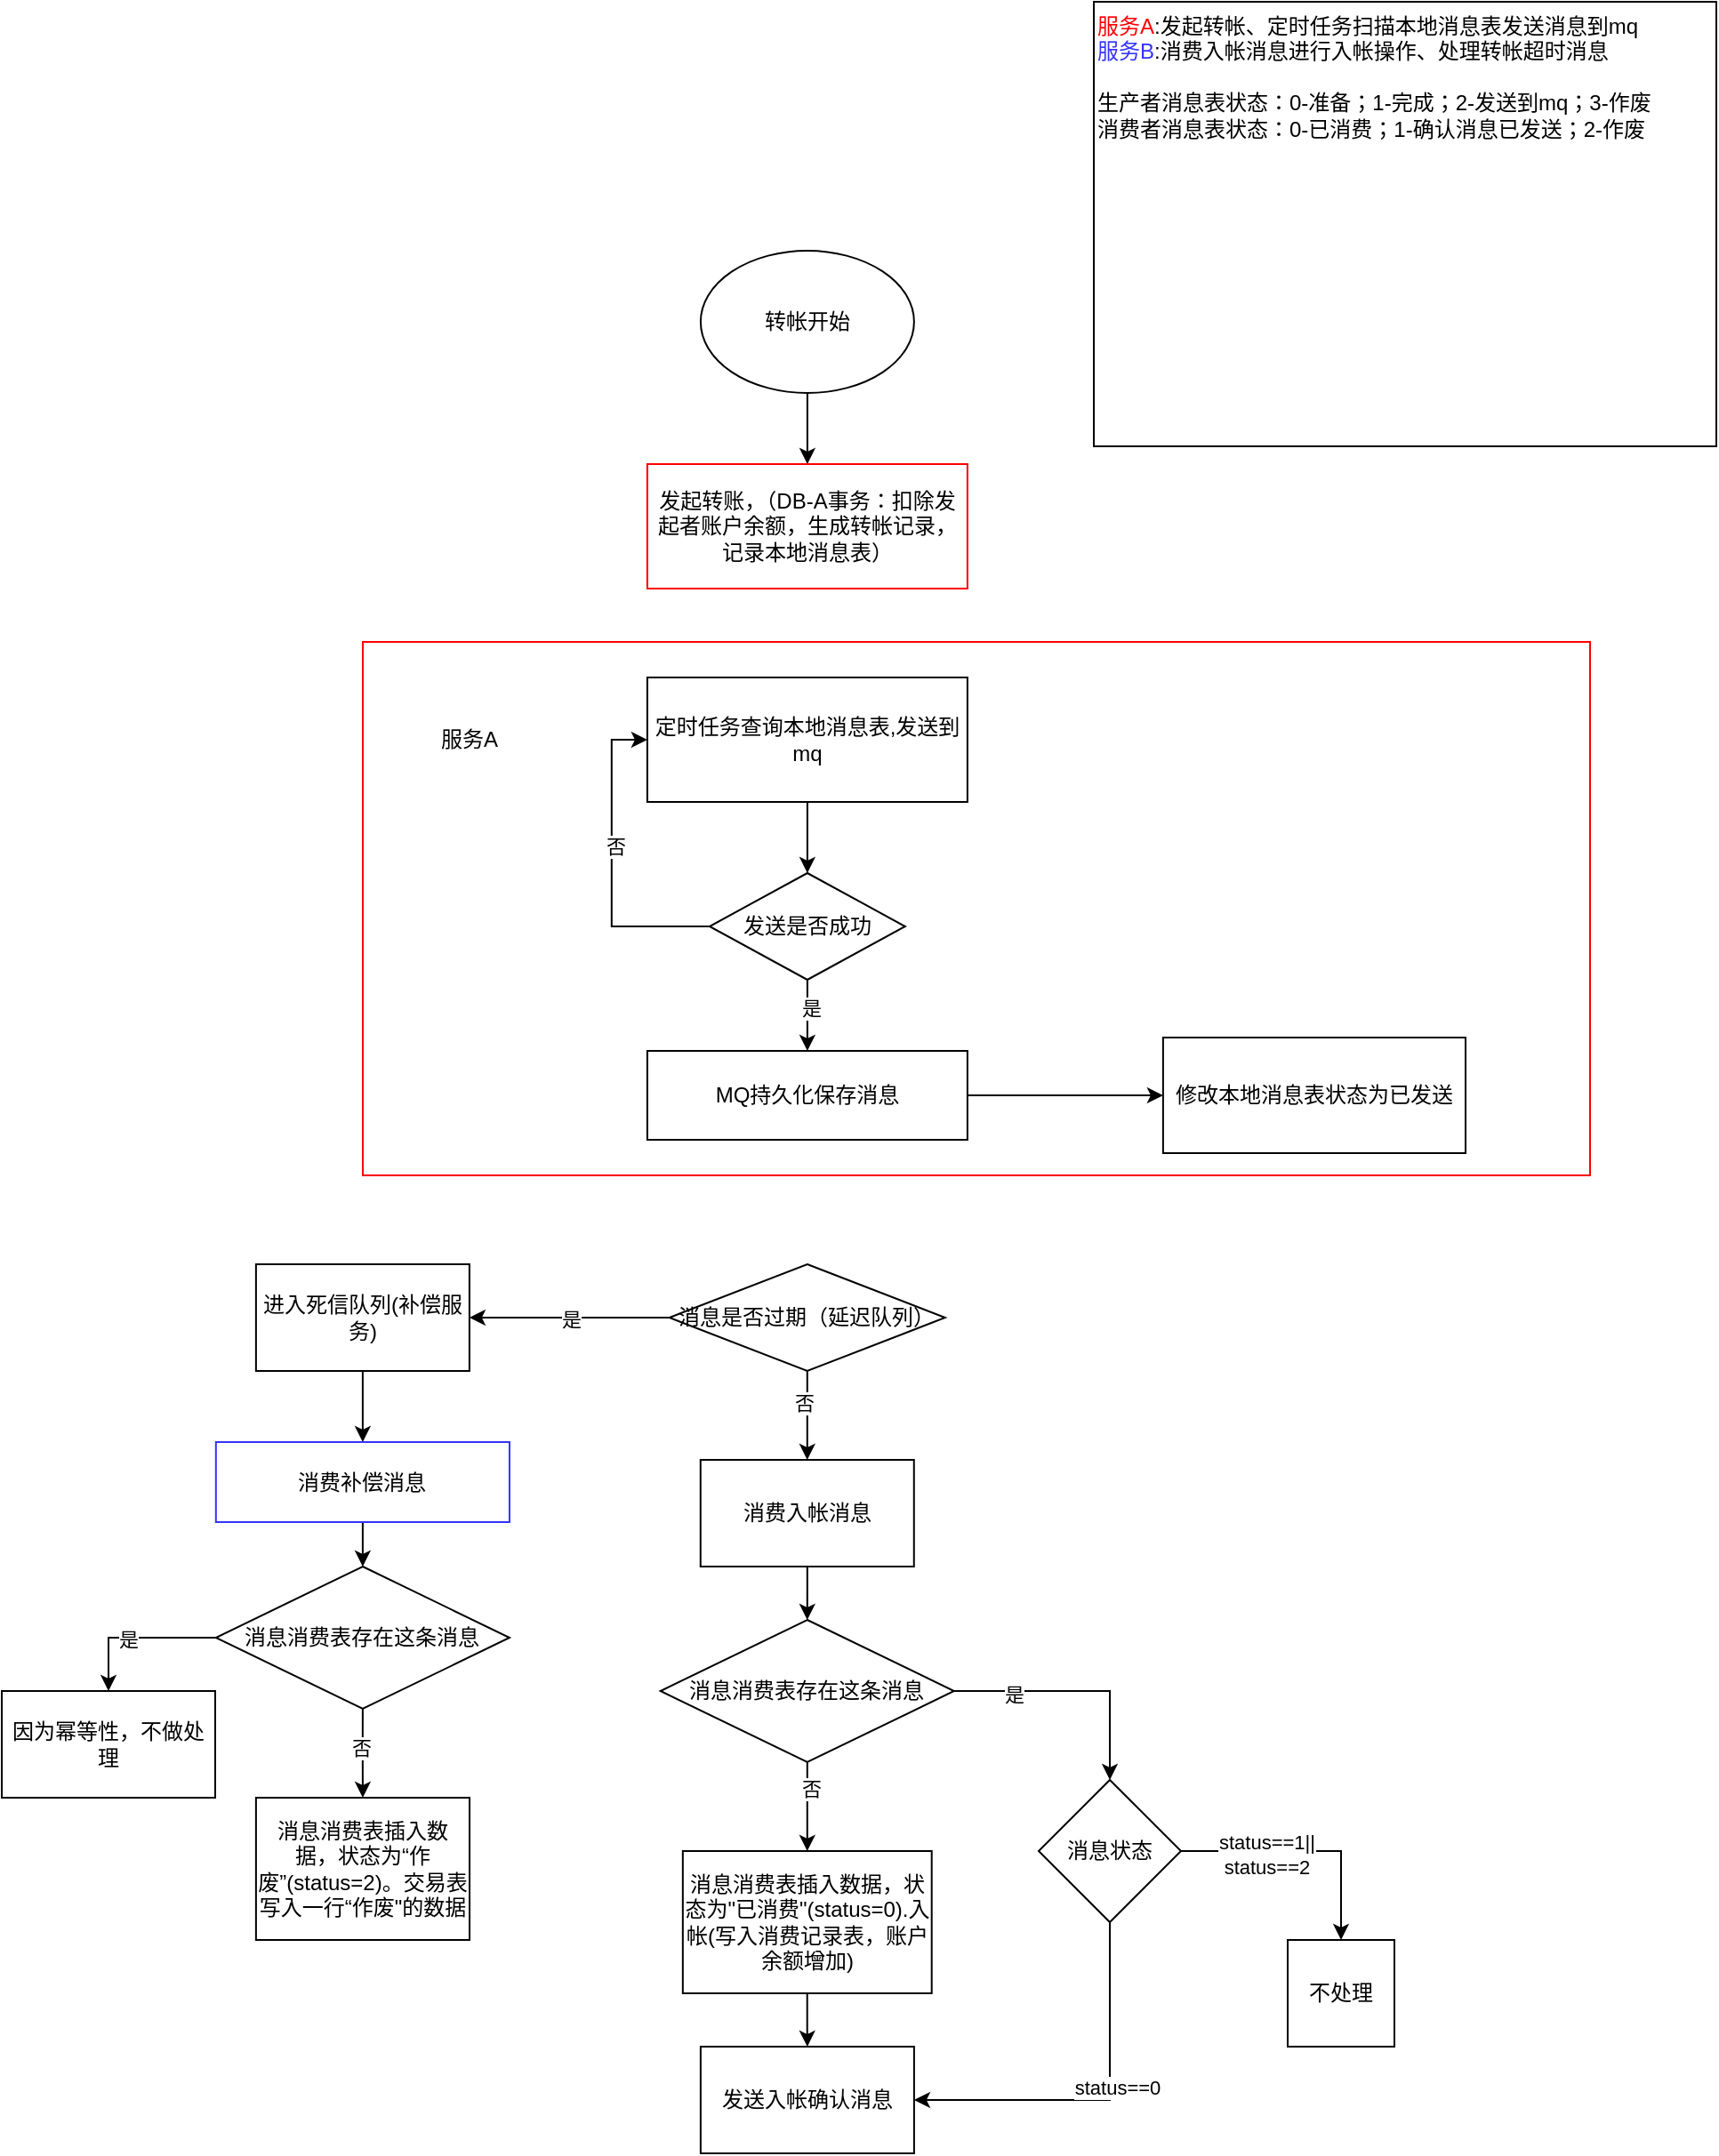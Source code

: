 <mxfile version="28.1.1">
  <diagram name="第 1 页" id="GjO0GAbTQwqVim4LTeIz">
    <mxGraphModel dx="1416" dy="761" grid="1" gridSize="10" guides="1" tooltips="1" connect="1" arrows="1" fold="1" page="1" pageScale="1" pageWidth="3300" pageHeight="4681" math="0" shadow="0">
      <root>
        <mxCell id="0" />
        <mxCell id="1" parent="0" />
        <mxCell id="h-HuT5WNk-6U26YwNr8J-1" value="" style="rounded=0;whiteSpace=wrap;html=1;verticalAlign=middle;strokeColor=#FF0000;" vertex="1" parent="1">
          <mxGeometry x="250" y="380" width="690" height="300" as="geometry" />
        </mxCell>
        <mxCell id="SmhbG2yGJK3qt77CbI1s-3" style="edgeStyle=orthogonalEdgeStyle;rounded=0;orthogonalLoop=1;jettySize=auto;html=1;entryX=0.5;entryY=0;entryDx=0;entryDy=0;" parent="1" source="SmhbG2yGJK3qt77CbI1s-1" target="SmhbG2yGJK3qt77CbI1s-2" edge="1">
          <mxGeometry relative="1" as="geometry" />
        </mxCell>
        <mxCell id="SmhbG2yGJK3qt77CbI1s-1" value="转帐开始" style="ellipse;whiteSpace=wrap;html=1;" parent="1" vertex="1">
          <mxGeometry x="439.94" y="160" width="120" height="80" as="geometry" />
        </mxCell>
        <mxCell id="SmhbG2yGJK3qt77CbI1s-2" value="发起转账，（DB-A事务：扣除发起者账户余额，生成转帐记录，记录本地消息表）" style="rounded=0;whiteSpace=wrap;html=1;strokeColor=#FF0000;" parent="1" vertex="1">
          <mxGeometry x="409.94" y="280" width="180" height="70" as="geometry" />
        </mxCell>
        <mxCell id="uqdjYC-jQz3gS75na-5R-4" style="edgeStyle=orthogonalEdgeStyle;rounded=0;orthogonalLoop=1;jettySize=auto;html=1;" parent="1" source="SmhbG2yGJK3qt77CbI1s-4" target="uqdjYC-jQz3gS75na-5R-3" edge="1">
          <mxGeometry relative="1" as="geometry" />
        </mxCell>
        <mxCell id="SmhbG2yGJK3qt77CbI1s-4" value="定时任务查询本地消息表,发送到mq" style="rounded=0;whiteSpace=wrap;html=1;" parent="1" vertex="1">
          <mxGeometry x="409.94" y="400" width="180" height="70" as="geometry" />
        </mxCell>
        <mxCell id="uqdjYC-jQz3gS75na-5R-5" style="edgeStyle=orthogonalEdgeStyle;rounded=0;orthogonalLoop=1;jettySize=auto;html=1;exitX=0;exitY=0.5;exitDx=0;exitDy=0;entryX=0;entryY=0.5;entryDx=0;entryDy=0;" parent="1" source="uqdjYC-jQz3gS75na-5R-3" target="SmhbG2yGJK3qt77CbI1s-4" edge="1">
          <mxGeometry relative="1" as="geometry" />
        </mxCell>
        <mxCell id="uqdjYC-jQz3gS75na-5R-6" value="否" style="edgeLabel;html=1;align=center;verticalAlign=middle;resizable=0;points=[];" parent="uqdjYC-jQz3gS75na-5R-5" vertex="1" connectable="0">
          <mxGeometry x="0.112" y="-2" relative="1" as="geometry">
            <mxPoint as="offset" />
          </mxGeometry>
        </mxCell>
        <mxCell id="uqdjYC-jQz3gS75na-5R-9" style="edgeStyle=orthogonalEdgeStyle;rounded=0;orthogonalLoop=1;jettySize=auto;html=1;exitX=0.5;exitY=1;exitDx=0;exitDy=0;entryX=0.5;entryY=0;entryDx=0;entryDy=0;" parent="1" source="uqdjYC-jQz3gS75na-5R-3" target="uqdjYC-jQz3gS75na-5R-8" edge="1">
          <mxGeometry relative="1" as="geometry" />
        </mxCell>
        <mxCell id="uqdjYC-jQz3gS75na-5R-10" value="是" style="edgeLabel;html=1;align=center;verticalAlign=middle;resizable=0;points=[];" parent="uqdjYC-jQz3gS75na-5R-9" vertex="1" connectable="0">
          <mxGeometry x="-0.221" y="2" relative="1" as="geometry">
            <mxPoint as="offset" />
          </mxGeometry>
        </mxCell>
        <mxCell id="uqdjYC-jQz3gS75na-5R-3" value="发送是否成功" style="rhombus;whiteSpace=wrap;html=1;" parent="1" vertex="1">
          <mxGeometry x="444.94" y="510" width="110" height="60" as="geometry" />
        </mxCell>
        <mxCell id="BID7E0cVBiKPs0qjH9wv-3" value="" style="edgeStyle=orthogonalEdgeStyle;rounded=0;orthogonalLoop=1;jettySize=auto;html=1;" parent="1" source="uqdjYC-jQz3gS75na-5R-8" target="BID7E0cVBiKPs0qjH9wv-2" edge="1">
          <mxGeometry relative="1" as="geometry" />
        </mxCell>
        <mxCell id="uqdjYC-jQz3gS75na-5R-8" value="MQ持久化保存消息" style="rounded=0;whiteSpace=wrap;html=1;" parent="1" vertex="1">
          <mxGeometry x="409.94" y="610" width="180" height="50" as="geometry" />
        </mxCell>
        <mxCell id="uqdjYC-jQz3gS75na-5R-14" style="edgeStyle=orthogonalEdgeStyle;rounded=0;orthogonalLoop=1;jettySize=auto;html=1;exitX=0;exitY=0.5;exitDx=0;exitDy=0;" parent="1" source="uqdjYC-jQz3gS75na-5R-12" target="uqdjYC-jQz3gS75na-5R-13" edge="1">
          <mxGeometry relative="1" as="geometry" />
        </mxCell>
        <mxCell id="uqdjYC-jQz3gS75na-5R-19" value="是" style="edgeLabel;html=1;align=center;verticalAlign=middle;resizable=0;points=[];" parent="uqdjYC-jQz3gS75na-5R-14" vertex="1" connectable="0">
          <mxGeometry x="-0.016" y="1" relative="1" as="geometry">
            <mxPoint as="offset" />
          </mxGeometry>
        </mxCell>
        <mxCell id="uqdjYC-jQz3gS75na-5R-22" style="edgeStyle=orthogonalEdgeStyle;rounded=0;orthogonalLoop=1;jettySize=auto;html=1;exitX=0.5;exitY=1;exitDx=0;exitDy=0;entryX=0.5;entryY=0;entryDx=0;entryDy=0;" parent="1" source="uqdjYC-jQz3gS75na-5R-12" target="h-HuT5WNk-6U26YwNr8J-11" edge="1">
          <mxGeometry relative="1" as="geometry">
            <mxPoint x="499.88" y="840" as="targetPoint" />
          </mxGeometry>
        </mxCell>
        <mxCell id="uqdjYC-jQz3gS75na-5R-23" value="否" style="edgeLabel;html=1;align=center;verticalAlign=middle;resizable=0;points=[];" parent="uqdjYC-jQz3gS75na-5R-22" vertex="1" connectable="0">
          <mxGeometry x="-0.282" y="-2" relative="1" as="geometry">
            <mxPoint as="offset" />
          </mxGeometry>
        </mxCell>
        <mxCell id="uqdjYC-jQz3gS75na-5R-12" value="消息是否过期（延迟队列）" style="rhombus;whiteSpace=wrap;html=1;" parent="1" vertex="1">
          <mxGeometry x="422.38" y="730" width="155" height="60" as="geometry" />
        </mxCell>
        <mxCell id="uqdjYC-jQz3gS75na-5R-27" style="edgeStyle=orthogonalEdgeStyle;rounded=0;orthogonalLoop=1;jettySize=auto;html=1;entryX=0.5;entryY=0;entryDx=0;entryDy=0;" parent="1" source="uqdjYC-jQz3gS75na-5R-13" target="uqdjYC-jQz3gS75na-5R-26" edge="1">
          <mxGeometry relative="1" as="geometry" />
        </mxCell>
        <mxCell id="uqdjYC-jQz3gS75na-5R-13" value="进入死信队列(补偿服务)" style="rounded=0;whiteSpace=wrap;html=1;" parent="1" vertex="1">
          <mxGeometry x="189.94" y="730" width="120" height="60" as="geometry" />
        </mxCell>
        <mxCell id="h-HuT5WNk-6U26YwNr8J-4" style="edgeStyle=orthogonalEdgeStyle;rounded=0;orthogonalLoop=1;jettySize=auto;html=1;exitX=0.5;exitY=1;exitDx=0;exitDy=0;entryX=0.5;entryY=0;entryDx=0;entryDy=0;" edge="1" parent="1" source="uqdjYC-jQz3gS75na-5R-26" target="h-HuT5WNk-6U26YwNr8J-3">
          <mxGeometry relative="1" as="geometry" />
        </mxCell>
        <mxCell id="uqdjYC-jQz3gS75na-5R-26" value="消费补偿消息" style="rounded=0;whiteSpace=wrap;html=1;strokeColor=#3333FF;" parent="1" vertex="1">
          <mxGeometry x="167.41" y="830" width="165.06" height="45" as="geometry" />
        </mxCell>
        <mxCell id="BID7E0cVBiKPs0qjH9wv-2" value="修改本地消息表状态为已发送" style="whiteSpace=wrap;html=1;rounded=0;" parent="1" vertex="1">
          <mxGeometry x="699.94" y="602.5" width="170.06" height="65" as="geometry" />
        </mxCell>
        <mxCell id="BID7E0cVBiKPs0qjH9wv-5" value="&lt;div&gt;&lt;span style=&quot;color: rgb(255, 0, 0);&quot;&gt;服务A&lt;/span&gt;:发起转帐、定时任务扫描本地消息表发送消息到mq&lt;/div&gt;&lt;div&gt;&lt;span style=&quot;color: rgb(51, 51, 255);&quot;&gt;服务B&lt;/span&gt;:消费入帐消息进行入帐操作、处理转帐超时消息&lt;br&gt;&lt;/div&gt;&lt;div&gt;&lt;br&gt;&lt;/div&gt;&lt;div&gt;生产者消息表状态：0-准备；1-完成；2-发送到mq；3-作废&lt;/div&gt;&lt;div&gt;消费者消息表状态：0-已消费；1-确认消息已发送；2-作废&lt;br&gt;&lt;/div&gt;" style="rounded=0;whiteSpace=wrap;html=1;align=left;verticalAlign=top;" parent="1" vertex="1">
          <mxGeometry x="661" y="20" width="350" height="250" as="geometry" />
        </mxCell>
        <mxCell id="h-HuT5WNk-6U26YwNr8J-2" value="服务A" style="text;html=1;align=center;verticalAlign=middle;whiteSpace=wrap;rounded=0;" vertex="1" parent="1">
          <mxGeometry x="280" y="420" width="60" height="30" as="geometry" />
        </mxCell>
        <mxCell id="h-HuT5WNk-6U26YwNr8J-6" style="edgeStyle=orthogonalEdgeStyle;rounded=0;orthogonalLoop=1;jettySize=auto;html=1;exitX=0.5;exitY=1;exitDx=0;exitDy=0;entryX=0.5;entryY=0;entryDx=0;entryDy=0;" edge="1" parent="1" source="h-HuT5WNk-6U26YwNr8J-3" target="h-HuT5WNk-6U26YwNr8J-5">
          <mxGeometry relative="1" as="geometry" />
        </mxCell>
        <mxCell id="h-HuT5WNk-6U26YwNr8J-7" value="否" style="edgeLabel;html=1;align=center;verticalAlign=middle;resizable=0;points=[];" vertex="1" connectable="0" parent="h-HuT5WNk-6U26YwNr8J-6">
          <mxGeometry x="-0.12" y="-1" relative="1" as="geometry">
            <mxPoint as="offset" />
          </mxGeometry>
        </mxCell>
        <mxCell id="h-HuT5WNk-6U26YwNr8J-9" style="edgeStyle=orthogonalEdgeStyle;rounded=0;orthogonalLoop=1;jettySize=auto;html=1;exitX=0;exitY=0.5;exitDx=0;exitDy=0;entryX=0.5;entryY=0;entryDx=0;entryDy=0;" edge="1" parent="1" source="h-HuT5WNk-6U26YwNr8J-3" target="h-HuT5WNk-6U26YwNr8J-8">
          <mxGeometry relative="1" as="geometry" />
        </mxCell>
        <mxCell id="h-HuT5WNk-6U26YwNr8J-10" value="是" style="edgeLabel;html=1;align=center;verticalAlign=middle;resizable=0;points=[];" vertex="1" connectable="0" parent="h-HuT5WNk-6U26YwNr8J-9">
          <mxGeometry x="0.093" y="1" relative="1" as="geometry">
            <mxPoint as="offset" />
          </mxGeometry>
        </mxCell>
        <mxCell id="h-HuT5WNk-6U26YwNr8J-3" value="消息消费表存在这条消息" style="rhombus;whiteSpace=wrap;html=1;" vertex="1" parent="1">
          <mxGeometry x="167.41" y="900" width="165.06" height="80" as="geometry" />
        </mxCell>
        <mxCell id="h-HuT5WNk-6U26YwNr8J-5" value="消息消费表插入数据，状态为“作废”(status=2)。交易表写入一行“作废&quot;的数据" style="rounded=0;whiteSpace=wrap;html=1;" vertex="1" parent="1">
          <mxGeometry x="189.94" y="1030" width="120.06" height="80" as="geometry" />
        </mxCell>
        <mxCell id="h-HuT5WNk-6U26YwNr8J-8" value="因为幂等性，不做处理" style="rounded=0;whiteSpace=wrap;html=1;" vertex="1" parent="1">
          <mxGeometry x="47" y="970" width="120" height="60" as="geometry" />
        </mxCell>
        <mxCell id="h-HuT5WNk-6U26YwNr8J-13" style="edgeStyle=orthogonalEdgeStyle;rounded=0;orthogonalLoop=1;jettySize=auto;html=1;entryX=0.5;entryY=0;entryDx=0;entryDy=0;" edge="1" parent="1" source="h-HuT5WNk-6U26YwNr8J-11" target="h-HuT5WNk-6U26YwNr8J-12">
          <mxGeometry relative="1" as="geometry" />
        </mxCell>
        <mxCell id="h-HuT5WNk-6U26YwNr8J-11" value="消费入帐消息" style="rounded=0;whiteSpace=wrap;html=1;" vertex="1" parent="1">
          <mxGeometry x="439.88" y="840" width="120" height="60" as="geometry" />
        </mxCell>
        <mxCell id="h-HuT5WNk-6U26YwNr8J-15" style="edgeStyle=orthogonalEdgeStyle;rounded=0;orthogonalLoop=1;jettySize=auto;html=1;entryX=0.5;entryY=0;entryDx=0;entryDy=0;" edge="1" parent="1" source="h-HuT5WNk-6U26YwNr8J-12" target="h-HuT5WNk-6U26YwNr8J-20">
          <mxGeometry relative="1" as="geometry">
            <mxPoint x="680" y="1010" as="targetPoint" />
          </mxGeometry>
        </mxCell>
        <mxCell id="h-HuT5WNk-6U26YwNr8J-18" value="是" style="edgeLabel;html=1;align=center;verticalAlign=middle;resizable=0;points=[];" vertex="1" connectable="0" parent="h-HuT5WNk-6U26YwNr8J-15">
          <mxGeometry x="-0.523" y="-2" relative="1" as="geometry">
            <mxPoint as="offset" />
          </mxGeometry>
        </mxCell>
        <mxCell id="h-HuT5WNk-6U26YwNr8J-17" style="edgeStyle=orthogonalEdgeStyle;rounded=0;orthogonalLoop=1;jettySize=auto;html=1;exitX=0.5;exitY=1;exitDx=0;exitDy=0;entryX=0.5;entryY=0;entryDx=0;entryDy=0;" edge="1" parent="1" source="h-HuT5WNk-6U26YwNr8J-12" target="h-HuT5WNk-6U26YwNr8J-16">
          <mxGeometry relative="1" as="geometry" />
        </mxCell>
        <mxCell id="h-HuT5WNk-6U26YwNr8J-19" value="否" style="edgeLabel;html=1;align=center;verticalAlign=middle;resizable=0;points=[];" vertex="1" connectable="0" parent="h-HuT5WNk-6U26YwNr8J-17">
          <mxGeometry x="-0.4" y="2" relative="1" as="geometry">
            <mxPoint as="offset" />
          </mxGeometry>
        </mxCell>
        <mxCell id="h-HuT5WNk-6U26YwNr8J-12" value="消息消费表存在这条消息" style="rhombus;whiteSpace=wrap;html=1;" vertex="1" parent="1">
          <mxGeometry x="417.35" y="930" width="165.06" height="80" as="geometry" />
        </mxCell>
        <mxCell id="h-HuT5WNk-6U26YwNr8J-25" style="edgeStyle=orthogonalEdgeStyle;rounded=0;orthogonalLoop=1;jettySize=auto;html=1;entryX=0.5;entryY=0;entryDx=0;entryDy=0;" edge="1" parent="1" source="h-HuT5WNk-6U26YwNr8J-16" target="h-HuT5WNk-6U26YwNr8J-24">
          <mxGeometry relative="1" as="geometry" />
        </mxCell>
        <mxCell id="h-HuT5WNk-6U26YwNr8J-16" value="消息消费表插入数据，状态为&quot;已消费&quot;(status=0).入帐(写入消费记录表，账户余额增加)" style="rounded=0;whiteSpace=wrap;html=1;" vertex="1" parent="1">
          <mxGeometry x="429.91" y="1060" width="139.94" height="80" as="geometry" />
        </mxCell>
        <mxCell id="h-HuT5WNk-6U26YwNr8J-29" style="edgeStyle=orthogonalEdgeStyle;rounded=0;orthogonalLoop=1;jettySize=auto;html=1;exitX=0.5;exitY=1;exitDx=0;exitDy=0;entryX=1;entryY=0.5;entryDx=0;entryDy=0;" edge="1" parent="1" source="h-HuT5WNk-6U26YwNr8J-20" target="h-HuT5WNk-6U26YwNr8J-24">
          <mxGeometry relative="1" as="geometry" />
        </mxCell>
        <mxCell id="h-HuT5WNk-6U26YwNr8J-30" value="status==0" style="edgeLabel;html=1;align=center;verticalAlign=middle;resizable=0;points=[];" vertex="1" connectable="0" parent="h-HuT5WNk-6U26YwNr8J-29">
          <mxGeometry x="-0.113" y="4" relative="1" as="geometry">
            <mxPoint as="offset" />
          </mxGeometry>
        </mxCell>
        <mxCell id="h-HuT5WNk-6U26YwNr8J-31" style="edgeStyle=orthogonalEdgeStyle;rounded=0;orthogonalLoop=1;jettySize=auto;html=1;entryX=0.5;entryY=0;entryDx=0;entryDy=0;" edge="1" parent="1" source="h-HuT5WNk-6U26YwNr8J-20" target="h-HuT5WNk-6U26YwNr8J-21">
          <mxGeometry relative="1" as="geometry" />
        </mxCell>
        <mxCell id="h-HuT5WNk-6U26YwNr8J-32" value="&lt;div&gt;status==1||&lt;/div&gt;&lt;div&gt;status==2&lt;/div&gt;" style="edgeLabel;html=1;align=center;verticalAlign=middle;resizable=0;points=[];" vertex="1" connectable="0" parent="h-HuT5WNk-6U26YwNr8J-31">
          <mxGeometry x="-0.311" y="-2" relative="1" as="geometry">
            <mxPoint as="offset" />
          </mxGeometry>
        </mxCell>
        <mxCell id="h-HuT5WNk-6U26YwNr8J-20" value="消息状态" style="rhombus;whiteSpace=wrap;html=1;" vertex="1" parent="1">
          <mxGeometry x="630" y="1020" width="80" height="80" as="geometry" />
        </mxCell>
        <mxCell id="h-HuT5WNk-6U26YwNr8J-21" value="不处理" style="rounded=0;whiteSpace=wrap;html=1;" vertex="1" parent="1">
          <mxGeometry x="770" y="1110" width="60" height="60" as="geometry" />
        </mxCell>
        <mxCell id="h-HuT5WNk-6U26YwNr8J-24" value="发送入帐确认消息" style="rounded=0;whiteSpace=wrap;html=1;" vertex="1" parent="1">
          <mxGeometry x="439.94" y="1170" width="120" height="60" as="geometry" />
        </mxCell>
      </root>
    </mxGraphModel>
  </diagram>
</mxfile>
